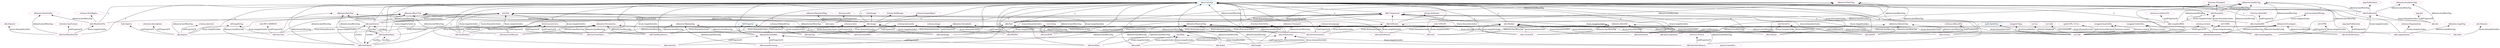 digraph G {
  rankdir=BT
  node[height=.3]
"http://www.w3.org/1999/02/22-rdf-syntax-ns#Property" [fillcolor="#1f77b4" color="#1f77b4" label="rdf:Property"]
"http://w3id.org/oseg/ont/okh#Module" [fillcolor="#1f77b4" color="#1f77b4" label="okh:Module"]
"http://w3id.org/oseg/ont/okh#Software" [fillcolor="#1f77b4" color="#1f77b4" label="okh:Software"]
"http://schema.org/ImageObject" [fillcolor="#1f77b4" color="#1f77b4" label="schema:ImageObject"]
"http://purl.org/dc/terms/SizeOrDuration" [fillcolor="#1f77b4" color="#1f77b4" label="dcterms:SizeOrDur..."]
"http://schema.org/TextDigitalDocument" [fillcolor="#1f77b4" color="#1f77b4" label="schema:TextDigita..."]
"http://w3id.org/oseg/ont/okh#ManifestFile" [fillcolor="#1f77b4" color="#1f77b4" label="okh:ManifestFile"]
"http://xmlns.com/foaf/0.1/Image" [fillcolor="#1f77b4" color="#1f77b4" label="foaf:Image"]
"http://ns.nature.com/terms/Publication" [fillcolor="#1f77b4" color="#1f77b4" label="npg:Publication"]
"http://w3id.org/oseg/ont/okh#Image" [fillcolor="#1f77b4" color="#1f77b4" label="okh:Image"]
"http://w3id.org/oseg/ont/okh#Dimensions" [fillcolor="#1f77b4" color="#1f77b4" label="okh:Dimensions"]
"http://w3id.org/oseg/ont/okh#Component" [fillcolor="#1f77b4" color="#1f77b4" label="okh:Component"]
"http://w3id.org/oseg/ont/okh#Part" [fillcolor="#1f77b4" color="#1f77b4" label="okh:Part"]
"http://spdx.org/rdf/terms#SpdxItem" [fillcolor="#1f77b4" color="#1f77b4" label="spdx:SpdxItem"]
"http://purl.org/dc/dcmitype/Software" [fillcolor="#1f77b4" color="#1f77b4" label="dctype:Software"]
"http://purl.org/dc/terms/Standard" [fillcolor="#1f77b4" color="#1f77b4" label="dcterms:Standard"]
"http://purl.org/dc/dcmitype/StillImage" [fillcolor="#1f77b4" color="#1f77b4" label="dctype:StillImage"]
"http://w3id.org/oseg/ont/okh#Standard" [fillcolor="#1f77b4" color="#1f77b4" label="okh:Standard"]
"http://w3id.org/oseg/ont/okh#Publication" [fillcolor="#1f77b4" color="#1f77b4" label="okh:Publication"]
"http://www.w3.org/2004/02/skos/core#Concept" [fillcolor="#1f77b4" color="#1f77b4" label="skos:Concept"]
"http://w3id.org/oseg/ont/ods#File" [fillcolor="#1f77b4" color="#1f77b4" label="ods:File"]
"http://w3id.org/oseg/ont/okh#Part" [fillcolor="#e377c2" color="#e377c2" label="okh:Part"]
"http://w3id.org/oseg/ont/okh#forkOf" [fillcolor="#e377c2" color="#e377c2" label="okh:forkOf"]
"http://w3id.org/oseg/ont/1.1.0/okh" [fillcolor="#e377c2" color="#e377c2" label="ns1:okh"]
"http://w3id.org/oseg/ont/okh#depicts" [fillcolor="#e377c2" color="#e377c2" label="okh:depicts"]
"http://purl.org/dc/terms/instructionalMethod" [fillcolor="#e377c2" color="#e377c2" label="dcterms:instructi..."]
"http://w3id.org/oseg/ont/okh#Image" [fillcolor="#e377c2" color="#e377c2" label="okh:Image"]
"http://w3id.org/oseg/ont/okh#hasContributionGuide" [fillcolor="#e377c2" color="#e377c2" label="okh:hasContributi..."]
"http://w3id.org/oseg/ont/ods#File" [fillcolor="#e377c2" color="#e377c2" label="ods:File"]
"http://w3id.org/oseg/ont/okhmeta#PhysicalTag" [fillcolor="#e377c2" color="#e377c2" label="okhmeta:PhysicalTag"]
"http://w3id.org/oseg/ont/okh#Publication" [fillcolor="#e377c2" color="#e377c2" label="okh:Publication"]
"http://w3id.org/oseg/ont/okhmeta#PartsTag" [fillcolor="#e377c2" color="#e377c2" label="okhmeta:PartsTag"]
"http://w3id.org/oseg/ont/okh#compliesWith" [fillcolor="#e377c2" color="#e377c2" label="okh:compliesWith"]
"http://w3id.org/oseg/ont/okh#documentationLanguage" [fillcolor="#e377c2" color="#e377c2" label="okh:documentation..."]
"http://w3id.org/oseg/ont/okh#width" [fillcolor="#e377c2" color="#e377c2" label="okh:width"]
"http://w3id.org/oseg/ont/okh#Component" [fillcolor="#e377c2" color="#e377c2" label="okh:Component"]
"http://schema.org/keywords" [fillcolor="#e377c2" color="#e377c2" label="schema:keywords"]
"http://schema.org/TextDigitalDocument" [fillcolor="#e377c2" color="#e377c2" label="schema:TextDigita..."]
"http://w3id.org/oseg/ont/okhmeta#BasicTag" [fillcolor="#e377c2" color="#e377c2" label="okhmeta:BasicTag"]
"http://w3id.org/oseg/ont/okh#hasPublication" [fillcolor="#e377c2" color="#e377c2" label="okh:hasPublication"]
"http://w3id.org/oseg/ont/okh#technologyReadinessLevel" [fillcolor="#e377c2" color="#e377c2" label="okh:technologyRea..."]
"http://w3id.org/oseg/ont/okh#Module" [fillcolor="#e377c2" color="#e377c2" label="okh:Module"]
"http://data.epo.org/linked-data/def/patent/classificationIPCInventive" [fillcolor="#e377c2" color="#e377c2" label="patent:classifica..."]
"http://w3id.org/oseg/ont/okh#hasExport" [fillcolor="#e377c2" color="#e377c2" label="okh:hasExport"]
"http://w3id.org/oseg/ont/okh" [fillcolor="#e377c2" color="#e377c2" label="ns2:okh"]
"http://purl.org/dc/terms/format" [fillcolor="#e377c2" color="#e377c2" label="dcterms:format"]
"http://w3id.org/oseg/ont/okh#versionOf" [fillcolor="#e377c2" color="#e377c2" label="okh:versionOf"]
"http://w3id.org/oseg/ont/okh#attestation" [fillcolor="#e377c2" color="#e377c2" label="okh:attestation"]
"http://w3id.org/oseg/ont/okh#fillsSlot" [fillcolor="#e377c2" color="#e377c2" label="okh:fillsSlot"]
"http://w3id.org/oseg/ont/okh#version" [fillcolor="#e377c2" color="#e377c2" label="okh:version"]
"http://w3id.org/oseg/ont/okh#material" [fillcolor="#e377c2" color="#e377c2" label="okh:material"]
"http://w3id.org/oseg/ont/okh#organization" [fillcolor="#e377c2" color="#e377c2" label="okh:organization"]
"http://ns.nature.com/terms/doi" [fillcolor="#e377c2" color="#e377c2" label="npg:doi"]
"http://w3id.org/oseg/ont/okh#tsdc" [fillcolor="#e377c2" color="#e377c2" label="okh:tsdc"]
"http://w3id.org/oseg/ont/okh#hasUserManual" [fillcolor="#e377c2" color="#e377c2" label="okh:hasUserManual"]
"http://w3id.org/oseg/ont/okh#hasImage" [fillcolor="#e377c2" color="#e377c2" label="okh:hasImage"]
"http://w3id.org/oseg/ont/okhmeta#QualityTag" [fillcolor="#e377c2" color="#e377c2" label="okhmeta:QualityTag"]
"http://w3id.org/oseg/ont/okh#hasManufacturingInstructions" [fillcolor="#e377c2" color="#e377c2" label="okh:hasManufactur..."]
"http://ns.nature.com/terms/hasPublication" [fillcolor="#e377c2" color="#e377c2" label="npg:hasPublication"]
"http://w3id.org/oseg/ont/okhmeta#IdentificationTag" [fillcolor="#e377c2" color="#e377c2" label="okhmeta:Identific..."]
"http://www.w3.org/2001/XMLSchema#float" [fillcolor="#e377c2" color="#e377c2" label="xsd:float"]
"http://w3id.org/oseg/ont/okh#Dimensions" [fillcolor="#e377c2" color="#e377c2" label="okh:Dimensions"]
"http://w3id.org/oseg/ont/okh#hasComponent" [fillcolor="#e377c2" color="#e377c2" label="okh:hasComponent"]
"http://w3id.org/oseg/ont/okhmeta#MakingTag" [fillcolor="#e377c2" color="#e377c2" label="okhmeta:MakingTag"]
"http://w3id.org/oseg/ont/okh#function" [fillcolor="#e377c2" color="#e377c2" label="okh:function"]
"http://w3id.org/oseg/ont/okh#functionalMetadata" [fillcolor="#e377c2" color="#e377c2" label="okh:functionalMet..."]
"http://w3id.org/oseg/ont/okh#hasBoM" [fillcolor="#e377c2" color="#e377c2" label="okh:hasBoM"]
"http://w3id.org/oseg/ont/okh#productionMetadata" [fillcolor="#e377c2" color="#e377c2" label="okh:productionMet..."]
"http://spdx.org/licenses/GPL-3.0-or-later" [fillcolor="#e377c2" color="#e377c2" label="spdxl:GPL-3.0-or-..."]
"http://w3id.org/oseg/ont/okh#release" [fillcolor="#e377c2" color="#e377c2" label="okh:release"]
"http://w3id.org/oseg/ont/okh#hasReadme" [fillcolor="#e377c2" color="#e377c2" label="okh:hasReadme"]
"http://w3id.org/oseg/ont/okh#Software" [fillcolor="#e377c2" color="#e377c2" label="okh:Software"]
"http://w3id.org/oseg/ont/otrl#OTRL" [fillcolor="#e377c2" color="#e377c2" label="otrl:OTRL"]
"http://w3id.org/oseg/ont/okh#hasAuxiliary" [fillcolor="#e377c2" color="#e377c2" label="okh:hasAuxiliary"]
"http://w3id.org/oseg/ont/tsdc/core#OHTsDC" [fillcolor="#e377c2" color="#e377c2" label="tsdc:OHTsDC"]
"http://w3id.org/oseg/ont/okhmeta#ExtendedInfoTag" [fillcolor="#e377c2" color="#e377c2" label="okhmeta:ExtendedI..."]
"http://w3id.org/oseg/ont/okh#hasSoftware" [fillcolor="#e377c2" color="#e377c2" label="okh:hasSoftware"]
"http://w3id.org/oseg/ont/okh#documentationReadinessLevel" [fillcolor="#e377c2" color="#e377c2" label="okh:documentation..."]
"http://w3id.org/oseg/ont/okh#hasTag" [fillcolor="#e377c2" color="#e377c2" label="okh:hasTag"]
"http://purl.org/dc/terms/description" [fillcolor="#e377c2" color="#e377c2" label="dcterms:description"]
"http://w3id.org/oseg/ont/okhmeta#LegalTag" [fillcolor="#e377c2" color="#e377c2" label="okhmeta:LegalTag"]
"http://w3id.org/oseg/ont/okh#Standard" [fillcolor="#e377c2" color="#e377c2" label="okh:Standard"]
"http://w3id.org/oseg/ont/oseg-profiles#martinHaeuer" [fillcolor="#e377c2" color="#e377c2" label="osegprof:martinHa..."]
"http://w3id.org/oseg/ont/okh#hasMass" [fillcolor="#e377c2" color="#e377c2" label="okh:hasMass"]
"http://w3id.org/oseg/ont/okh#ManifestFile" [fillcolor="#e377c2" color="#e377c2" label="okh:ManifestFile"]
"http://purl.org/dc/terms/conformsTo" [fillcolor="#e377c2" color="#e377c2" label="dcterms:conformsTo"]
"http://w3id.org/oseg/ont/okh#hasOuterDimensions" [fillcolor="#e377c2" color="#e377c2" label="okh:hasOuterDimen..."]
"http://w3id.org/oseg/ont/ods#FetchUrl" [fillcolor="#e377c2" color="#e377c2" label="ods:FetchUrl"]
"http://schema.org/inLanguage" [fillcolor="#e377c2" color="#e377c2" label="schema:inLanguage"]
"http://w3id.org/oseg/ont/okh#depth" [fillcolor="#e377c2" color="#e377c2" label="okh:depth"]
"http://w3id.org/oseg/ont/okhmeta#AcademicTag" [fillcolor="#e377c2" color="#e377c2" label="okhmeta:AcademicTag"]
"http://w3id.org/oseg/ont/okhmeta#DevelopmentTag" [fillcolor="#e377c2" color="#e377c2" label="okhmeta:Developme..."]
"http://www.w3.org/2001/XMLSchema#string" [fillcolor="#e377c2" color="#e377c2" label="xsd:string"]
"http://w3id.org/oseg/ont/okhmeta#DocumentationTag" [fillcolor="#e377c2" color="#e377c2" label="okhmeta:Documenta..."]
"http://w3id.org/oseg/ont/okh#doi" [fillcolor="#e377c2" color="#e377c2" label="okh:doi"]
"http://w3id.org/oseg/ont/okh#Dataset" [fillcolor="#e377c2" color="#e377c2" label="okh:Dataset"]
"http://purl.org/dc/dcmitype/StillImage" [fillcolor="#e377c2" color="#e377c2" label="dctype:StillImage"]
"http://purl.org/dc/terms/Standard" [fillcolor="#e377c2" color="#e377c2" label="dcterms:Standard"]
"http://schema.org/abstract" [fillcolor="#e377c2" color="#e377c2" label="schema:abstract"]
"http://w3id.org/oseg/ont/okh#hasSource" [fillcolor="#e377c2" color="#e377c2" label="okh:hasSource"]
"http://w3id.org/oseg/ont/okh#okhv" [fillcolor="#e377c2" color="#e377c2" label="okh:okhv"]
"http://w3id.org/oseg/ont/okh#height" [fillcolor="#e377c2" color="#e377c2" label="okh:height"]
"http://w3id.org/oseg/ont/okh#hasManifestFile" [fillcolor="#e377c2" color="#e377c2" label="okh:hasManifestFile"]
"http://schema.org/version" [fillcolor="#e377c2" color="#e377c2" label="schema:version"]
"http://xmlns.com/foaf/0.1/depicts" [fillcolor="#e377c2" color="#e377c2" label="foaf:depicts"]
"http://w3id.org/oseg/ont/okh#name" [fillcolor="#e377c2" color="#e377c2" label="okh:name"]
"http://ns.nature.com/terms/Publication" [fillcolor="#e377c2" color="#e377c2" label="npg:Publication"]
"http://purl.org/dc/terms/title" [fillcolor="#e377c2" color="#e377c2" label="dcterms:title"]
"http://www.w3.org/2001/XMLSchema#normalizedString" [fillcolor="#e377c2" color="#e377c2" label="xsd:normalizedString"]
"http://w3id.org/oseg/ont/okhmeta#HistoryTag" [fillcolor="#e377c2" color="#e377c2" label="okhmeta:HistoryTag"]
"http://w3id.org/oseg/ont/oseg-profiles#Iopa" [fillcolor="#e377c2" color="#e377c2" label="osegprof:Iopa"]
"http://w3id.org/oseg/ont/okhmeta#RequiredTag" [fillcolor="#e377c2" color="#e377c2" label="okhmeta:RequiredTag"]
"http://id.loc.gov/vocabulary/iso639-1/en" [fillcolor="#e377c2" color="#e377c2" label="ns3:en"]
"http://schema.org/ImageObject" [fillcolor="#e377c2" color="#e377c2" label="schema:ImageObject"]
"http://w3id.org/oseg/ont/okhmeta#DataTag" [fillcolor="#e377c2" color="#e377c2" label="okhmeta:DataTag"]
"http://purl.org/dc/dcmitype/Software" [fillcolor="#e377c2" color="#e377c2" label="dctype:Software"]
"http://schema.org/DefinedTerm" [fillcolor="#e377c2" color="#e377c2" label="schema:DefinedTerm"]
"http://w3id.org/oseg/ont/otrl#ODRL" [fillcolor="#e377c2" color="#e377c2" label="otrl:ODRL"]
"http://schema.org/Organization" [fillcolor="#e377c2" color="#e377c2" label="schema:Organization"]
"http://www.w3.org/1999/02/22-rdf-syntax-ns#langString" [fillcolor="#e377c2" color="#e377c2" label="rdf:langString"]
"http://w3id.org/oseg/ont/ods#Dataset" [fillcolor="#e377c2" color="#e377c2" label="ods:Dataset"]
"http://purl.org/dc/terms/identifier" [fillcolor="#e377c2" color="#e377c2" label="dcterms:identifier"]
"http://w3id.org/oseg/ont/okh#manufacturingProcess" [fillcolor="#e377c2" color="#e377c2" label="okh:manufacturing..."]
"http://xmlns.com/foaf/0.1/Image" [fillcolor="#e377c2" color="#e377c2" label="foaf:Image"]
"http://w3id.org/oseg/ont/okh#standardID" [fillcolor="#e377c2" color="#e377c2" label="okh:standardID"]
"http://schema.org/image" [fillcolor="#e377c2" color="#e377c2" label="schema:image"]
"http://schema.org/value" [fillcolor="#e377c2" color="#e377c2" label="schema:value"]
"http://w3id.org/oseg/ont/oseg-profiles#robinVobruba" [fillcolor="#e377c2" color="#e377c2" label="osegprof:robinVob..."]
"http://purl.org/dc/terms/SizeOrDuration" [fillcolor="#e377c2" color="#e377c2" label="dcterms:SizeOrDur..."]
"http://w3id.org/oseg/ont/okhmeta#TransportationTag" [fillcolor="#e377c2" color="#e377c2" label="okhmeta:Transport..."]
"http://schema.org/isBasedOn" [fillcolor="#e377c2" color="#e377c2" label="schema:isBasedOn"]
"http://purl.org/dc/terms/hasFormat" [fillcolor="#e377c2" color="#e377c2" label="dcterms:hasFormat"]
"http://w3id.org/oseg/ont/okhmeta#DataGatheringTag" [fillcolor="#e377c2" color="#e377c2" label="okhmeta:DataGathe..."]
"http://purl.obolibrary.org/obo/BFO_0000016" [fillcolor="#e377c2" color="#e377c2" label="obo:BFO_0000016"]
  "http://w3id.org/oseg/ont/okh#forkOf" -> "http://www.w3.org/2004/02/skos/core#Concept" [label="a"]
  "http://w3id.org/oseg/ont/okh" -> "http://w3id.org/oseg/ont/1.1.0/okh" [label="owl:versionIRI"]
  "http://w3id.org/oseg/ont/okh#depicts" -> "http://www.w3.org/2004/02/skos/core#Concept" [label="a"]
  "http://w3id.org/oseg/ont/okh#hasContributionGuide" -> "http://purl.org/dc/terms/instructionalMethod" [label="subPropertyOf"]
  "http://w3id.org/oseg/ont/okh#fillsSlot" -> "http://w3id.org/oseg/ont/okh#Image" [label="dcam:domainIncludes"]
  "http://w3id.org/oseg/ont/okh#ManifestFile" -> "http://w3id.org/oseg/ont/ods#File" [label=""]
  "http://w3id.org/oseg/ont/okh#Dimensions" -> "http://w3id.org/oseg/ont/okhmeta#PhysicalTag" [label="okhmeta:hasMetaTag"]
  "http://w3id.org/oseg/ont/okh#width" -> "http://w3id.org/oseg/ont/okhmeta#PhysicalTag" [label="okhmeta:hasMetaTag"]
  "http://w3id.org/oseg/ont/okh#doi" -> "http://w3id.org/oseg/ont/okh#Publication" [label="dcam:domainIncludes"]
  "http://w3id.org/oseg/ont/okh#Part" -> "http://w3id.org/oseg/ont/okhmeta#PartsTag" [label="okhmeta:hasMetaTag"]
  "http://w3id.org/oseg/ont/okh#compliesWith" -> "http://www.w3.org/2004/02/skos/core#Concept" [label="a"]
  "http://w3id.org/oseg/ont/okh#documentationLanguage" -> "http://www.w3.org/2004/02/skos/core#Concept" [label="a"]
  "http://w3id.org/oseg/ont/okh#hasComponent" -> "http://w3id.org/oseg/ont/okh#Component" [label="dcam:rangeIncludes"]
  "http://w3id.org/oseg/ont/okh#hasAuxiliary" -> "http://w3id.org/oseg/ont/ods#File" [label="dcam:rangeIncludes"]
  "http://w3id.org/oseg/ont/okh#fillsSlot" -> "http://schema.org/keywords" [label="subPropertyOf"]
  "http://w3id.org/oseg/ont/okh#ManifestFile" -> "http://schema.org/TextDigitalDocument" [label=""]
  "http://w3id.org/oseg/ont/okh#hasAuxiliary" -> "http://w3id.org/oseg/ont/okh#Component" [label="dcam:domainIncludes"]
  "http://w3id.org/oseg/ont/okh#hasBoM" -> "http://w3id.org/oseg/ont/okhmeta#PartsTag" [label="okhmeta:hasMetaTag"]
  "http://w3id.org/oseg/ont/okh" -> "http://w3id.org/oseg/ont/okh#Part" [label="void:rootResource"]
  "http://w3id.org/oseg/ont/okh#hasImage" -> "http://w3id.org/oseg/ont/okhmeta#BasicTag" [label="okhmeta:hasMetaTag"]
  "http://w3id.org/oseg/ont/okh#technologyReadinessLevel" -> "http://www.w3.org/2004/02/skos/core#Concept" [label="a"]
  "http://w3id.org/oseg/ont/okh#versionOf" -> "http://w3id.org/oseg/ont/okh#Module" [label="dcam:domainIncludes"]
  "http://w3id.org/oseg/ont/okh#hasAuxiliary" -> "http://w3id.org/oseg/ont/okh#hasExport" [label="seeAlso"]
  "http://w3id.org/oseg/ont/okh#hasContributionGuide" -> "http://w3id.org/oseg/ont/okh#Module" [label="dcam:domainIncludes"]
  "http://w3id.org/oseg/ont/okh#hasOuterDimensions" -> "http://purl.org/dc/terms/format" [label="subPropertyOf"]
  "http://w3id.org/oseg/ont/okh#versionOf" -> "http://www.w3.org/2004/02/skos/core#Concept" [label="a"]
  "http://w3id.org/oseg/ont/okh" -> "http://purl.org/dc/terms/Standard" [label="a"]
  "http://w3id.org/oseg/ont/okh#fillsSlot" -> "http://www.w3.org/2004/02/skos/core#Concept" [label="a"]
  "http://w3id.org/oseg/ont/okh#version" -> "http://www.w3.org/2004/02/skos/core#Concept" [label="a"]
  "http://w3id.org/oseg/ont/okh#material" -> "http://www.w3.org/2004/02/skos/core#Concept" [label="a"]
  "http://w3id.org/oseg/ont/okh#doi" -> "http://ns.nature.com/terms/doi" [label="subPropertyOf"]
  "http://w3id.org/oseg/ont/okh#compliesWith" -> "http://w3id.org/oseg/ont/okhmeta#QualityTag" [label="okhmeta:hasMetaTag"]
  "http://w3id.org/oseg/ont/okh#hasManufacturingInstructions" -> "http://www.w3.org/2004/02/skos/core#Concept" [label="a"]
  "http://w3id.org/oseg/ont/okh#hasPublication" -> "http://ns.nature.com/terms/hasPublication" [label="subPropertyOf"]
  "http://w3id.org/oseg/ont/okh#hasManufacturingInstructions" -> "http://purl.org/dc/terms/instructionalMethod" [label="subPropertyOf"]
  "http://w3id.org/oseg/ont/okh#height" -> "http://www.w3.org/2001/XMLSchema#float" [label="dcam:rangeIncludes"]
  "http://w3id.org/oseg/ont/okh#documentationLanguage" -> "http://w3id.org/oseg/ont/okh#Part" [label="dcam:domainIncludes"]
  "http://w3id.org/oseg/ont/okh#width" -> "http://w3id.org/oseg/ont/okh#Dimensions" [label="dcam:domainIncludes"]
  "http://w3id.org/oseg/ont/okh#technologyReadinessLevel" -> "http://w3id.org/oseg/ont/okh#Module" [label="dcam:domainIncludes"]
  "http://w3id.org/oseg/ont/okh#Standard" -> "http://w3id.org/oseg/ont/okhmeta#QualityTag" [label="okhmeta:hasMetaTag"]
  "http://w3id.org/oseg/ont/okh#hasComponent" -> "http://w3id.org/oseg/ont/okh#Module" [label="dcam:domainIncludes"]
  "http://w3id.org/oseg/ont/okh#hasExport" -> "http://w3id.org/oseg/ont/okhmeta#BasicTag" [label="okhmeta:hasMetaTag"]
  "http://w3id.org/oseg/ont/okh#hasReadme" -> "http://purl.org/dc/terms/instructionalMethod" [label="subPropertyOf"]
  "http://w3id.org/oseg/ont/okh#hasUserManual" -> "http://w3id.org/oseg/ont/okh#Module" [label="dcam:domainIncludes"]
  "http://w3id.org/oseg/ont/okh#hasComponent" -> "http://www.w3.org/2004/02/skos/core#Concept" [label="a"]
  "http://w3id.org/oseg/ont/okh#hasUserManual" -> "http://purl.org/dc/terms/instructionalMethod" [label="subPropertyOf"]
  "http://w3id.org/oseg/ont/okh#version" -> "http://w3id.org/oseg/ont/okh#Module" [label="dcam:domainIncludes"]
  "http://w3id.org/oseg/ont/okh#attestation" -> "http://w3id.org/oseg/ont/ods#File" [label="dcam:rangeIncludes"]
  "http://w3id.org/oseg/ont/okh#function" -> "http://www.w3.org/2004/02/skos/core#Concept" [label="a"]
  "http://w3id.org/oseg/ont/okh#forkOf" -> "http://w3id.org/oseg/ont/okh#Component" [label="dcam:domainIncludes"]
  "http://w3id.org/oseg/ont/okh#functionalMetadata" -> "http://www.w3.org/2004/02/skos/core#Concept" [label="a"]
  "http://w3id.org/oseg/ont/okh#hasManufacturingInstructions" -> "http://w3id.org/oseg/ont/okh#Module" [label="dcam:domainIncludes"]
  "http://w3id.org/oseg/ont/okh#material" -> "http://w3id.org/oseg/ont/okh#productionMetadata" [label="subPropertyOf"]
  "http://w3id.org/oseg/ont/okh" -> "http://spdx.org/licenses/GPL-3.0-or-later" [label="spdx:licenseDeclared"]
  "http://w3id.org/oseg/ont/okh#forkOf" -> "http://w3id.org/oseg/ont/okhmeta#IdentificationTag" [label="okhmeta:hasMetaTag"]
  "http://w3id.org/oseg/ont/okh#hasReadme" -> "http://www.w3.org/2004/02/skos/core#Concept" [label="a"]
  "http://w3id.org/oseg/ont/okh#documentationLanguage" -> "http://w3id.org/oseg/ont/okh#Software" [label="dcam:domainIncludes"]
  "http://w3id.org/oseg/ont/okh#Dimensions" -> "http://www.w3.org/2004/02/skos/core#Concept" [label="a"]
  "http://w3id.org/oseg/ont/okh#documentationReadinessLevel" -> "http://w3id.org/oseg/ont/okh#Module" [label="dcam:domainIncludes"]
  "http://w3id.org/oseg/ont/okh#Publication" -> "http://w3id.org/oseg/ont/okhmeta#QualityTag" [label="okhmeta:hasMetaTag"]
  "http://w3id.org/oseg/ont/okh#technologyReadinessLevel" -> "http://w3id.org/oseg/ont/otrl#OTRL" [label="dcam:rangeIncludes"]
  "http://w3id.org/oseg/ont/okh#hasAuxiliary" -> "http://www.w3.org/2004/02/skos/core#Concept" [label="a"]
  "http://w3id.org/oseg/ont/okh#hasOuterDimensions" -> "http://w3id.org/oseg/ont/okh#Dimensions" [label="dcam:rangeIncludes"]
  "http://w3id.org/oseg/ont/okh#productionMetadata" -> "http://www.w3.org/2004/02/skos/core#Concept" [label="a"]
  "http://w3id.org/oseg/ont/okh#tsdc" -> "http://w3id.org/oseg/ont/tsdc/core#OHTsDC" [label="dcam:rangeIncludes"]
  "http://w3id.org/oseg/ont/okh#tsdc" -> "http://w3id.org/oseg/ont/okhmeta#ExtendedInfoTag" [label="okhmeta:hasMetaTag"]
  "http://w3id.org/oseg/ont/okh#Image" -> "http://w3id.org/oseg/ont/okhmeta#BasicTag" [label="okhmeta:hasMetaTag"]
  "http://w3id.org/oseg/ont/okh#documentationReadinessLevel" -> "http://www.w3.org/2004/02/skos/core#Concept" [label="a"]
  "http://w3id.org/oseg/ont/okh#depicts" -> "http://purl.org/dc/terms/description" [label="subPropertyOf"]
  "http://w3id.org/oseg/ont/okh#function" -> "http://w3id.org/oseg/ont/okh#Module" [label="dcam:domainIncludes"]
  "http://w3id.org/oseg/ont/okh#organization" -> "http://w3id.org/oseg/ont/okhmeta#LegalTag" [label="okhmeta:hasMetaTag"]
  "http://w3id.org/oseg/ont/okh#functionalMetadata" -> "http://w3id.org/oseg/ont/okh#Module" [label="dcam:domainIncludes"]
  "http://w3id.org/oseg/ont/okh#compliesWith" -> "http://w3id.org/oseg/ont/okh#Standard" [label="dcam:rangeIncludes"]
  "http://w3id.org/oseg/ont/okh" -> "http://w3id.org/oseg/ont/oseg-profiles#martinHaeuer" [label="dcterms:creator"]
  "http://w3id.org/oseg/ont/okh#Software" -> "http://w3id.org/oseg/ont/okh#Component" [label=""]
  "http://w3id.org/oseg/ont/okh#hasManifestFile" -> "http://w3id.org/oseg/ont/okh#ManifestFile" [label="dcam:rangeIncludes"]
  "http://w3id.org/oseg/ont/okh#compliesWith" -> "http://purl.org/dc/terms/conformsTo" [label="subPropertyOf"]
  "http://w3id.org/oseg/ont/okh#release" -> "http://w3id.org/oseg/ont/ods#FetchUrl" [label="dcam:rangeIncludes"]
  "http://w3id.org/oseg/ont/okh#productionMetadata" -> "http://w3id.org/oseg/ont/okh#Module" [label="dcam:domainIncludes"]
  "http://w3id.org/oseg/ont/okh#width" -> "http://www.w3.org/2004/02/skos/core#Concept" [label="a"]
  "http://w3id.org/oseg/ont/okh#name" -> "http://w3id.org/oseg/ont/okhmeta#BasicTag" [label="okhmeta:hasMetaTag"]
  "http://w3id.org/oseg/ont/okh#hasMass" -> "http://w3id.org/oseg/ont/okhmeta#PhysicalTag" [label="okhmeta:hasMetaTag"]
  "http://w3id.org/oseg/ont/okh#hasUserManual" -> "http://w3id.org/oseg/ont/ods#File" [label="dcam:rangeIncludes"]
  "http://w3id.org/oseg/ont/okh#documentationLanguage" -> "http://schema.org/inLanguage" [label="subPropertyOf"]
  "http://w3id.org/oseg/ont/okh#hasComponent" -> "http://w3id.org/oseg/ont/ods#FetchUrl" [label="dcam:rangeIncludes"]
  "http://w3id.org/oseg/ont/okh#doi" -> "http://w3id.org/oseg/ont/okhmeta#AcademicTag" [label="okhmeta:hasMetaTag"]
  "http://w3id.org/oseg/ont/okh#technologyReadinessLevel" -> "http://w3id.org/oseg/ont/okhmeta#DevelopmentTag" [label="okhmeta:hasMetaTag"]
  "http://w3id.org/oseg/ont/okh#versionOf" -> "http://w3id.org/oseg/ont/okhmeta#IdentificationTag" [label="okhmeta:hasMetaTag"]
  "http://w3id.org/oseg/ont/okh#fillsSlot" -> "http://www.w3.org/2001/XMLSchema#string" [label="dcam:rangeIncludes"]
  "http://w3id.org/oseg/ont/okh#width" -> "http://www.w3.org/2001/XMLSchema#float" [label="dcam:rangeIncludes"]
  "http://w3id.org/oseg/ont/okh#hasContributionGuide" -> "http://w3id.org/oseg/ont/okhmeta#DocumentationTag" [label="okhmeta:hasMetaTag"]
  "http://w3id.org/oseg/ont/okh#hasManufacturingInstructions" -> "http://w3id.org/oseg/ont/ods#File" [label="dcam:rangeIncludes"]
  "http://w3id.org/oseg/ont/okh#hasSoftware" -> "http://w3id.org/oseg/ont/okh#Module" [label="dcam:domainIncludes"]
  "http://w3id.org/oseg/ont/okh#attestation" -> "http://w3id.org/oseg/ont/okh#Module" [label="dcam:domainIncludes"]
  "http://w3id.org/oseg/ont/okh#hasContributionGuide" -> "http://www.w3.org/2004/02/skos/core#Concept" [label="a"]
  "http://w3id.org/oseg/ont/okh#attestation" -> "http://www.w3.org/2004/02/skos/core#Concept" [label="a"]
  "http://w3id.org/oseg/ont/okh#depth" -> "http://w3id.org/oseg/ont/okhmeta#PhysicalTag" [label="okhmeta:hasMetaTag"]
  "http://w3id.org/oseg/ont/okh#hasReadme" -> "http://w3id.org/oseg/ont/ods#File" [label="dcam:rangeIncludes"]
  "http://w3id.org/oseg/ont/okh#standardID" -> "http://w3id.org/oseg/ont/okhmeta#QualityTag" [label="okhmeta:hasMetaTag"]
  "http://w3id.org/oseg/ont/okh#hasManifestFile" -> "http://w3id.org/oseg/ont/okh#Dataset" [label="dcam:domainIncludes"]
  "http://w3id.org/oseg/ont/okh#hasExport" -> "http://w3id.org/oseg/ont/ods#File" [label="dcam:rangeIncludes"]
  "http://w3id.org/oseg/ont/okh#hasSource" -> "http://w3id.org/oseg/ont/okhmeta#BasicTag" [label="okhmeta:hasMetaTag"]
  "http://w3id.org/oseg/ont/okh#Image" -> "http://purl.org/dc/dcmitype/StillImage" [label=""]
  "http://w3id.org/oseg/ont/okh#hasOuterDimensions" -> "http://w3id.org/oseg/ont/okh#productionMetadata" [label="subPropertyOf"]
  "http://w3id.org/oseg/ont/okh#productionMetadata" -> "http://w3id.org/oseg/ont/okh#Part" [label="dcam:domainIncludes"]
  "http://w3id.org/oseg/ont/okh#Software" -> "http://www.w3.org/2004/02/skos/core#Concept" [label="a"]
  "http://w3id.org/oseg/ont/okh#hasTag" -> "http://w3id.org/oseg/ont/okh#Image" [label="dcam:domainIncludes"]
  "http://w3id.org/oseg/ont/okh#Standard" -> "http://purl.org/dc/terms/Standard" [label=""]
  "http://w3id.org/oseg/ont/okh#Component" -> "http://w3id.org/oseg/ont/okhmeta#PartsTag" [label="okhmeta:hasMetaTag"]
  "http://w3id.org/oseg/ont/okh#hasManufacturingInstructions" -> "http://w3id.org/oseg/ont/okhmeta#DocumentationTag" [label="okhmeta:hasMetaTag"]
  "http://w3id.org/oseg/ont/okh#hasOuterDimensions" -> "http://w3id.org/oseg/ont/okhmeta#PhysicalTag" [label="okhmeta:hasMetaTag"]
  "http://w3id.org/oseg/ont/okh#depicts" -> "http://schema.org/abstract" [label="subPropertyOf"]
  "http://w3id.org/oseg/ont/okh#release" -> "http://w3id.org/oseg/ont/okh#Module" [label="dcam:domainIncludes"]
  "http://w3id.org/oseg/ont/okh#functionalMetadata" -> "http://www.w3.org/1999/02/22-rdf-syntax-ns#Property" [label="a"]
  "http://w3id.org/oseg/ont/okh#release" -> "http://www.w3.org/2004/02/skos/core#Concept" [label="a"]
  "http://w3id.org/oseg/ont/okh#hasPublication" -> "http://www.w3.org/2004/02/skos/core#Concept" [label="a"]
  "http://w3id.org/oseg/ont/okh#hasReadme" -> "http://w3id.org/oseg/ont/okhmeta#DocumentationTag" [label="okhmeta:hasMetaTag"]
  "http://w3id.org/oseg/ont/okh#hasUserManual" -> "http://w3id.org/oseg/ont/okhmeta#DocumentationTag" [label="okhmeta:hasMetaTag"]
  "http://w3id.org/oseg/ont/okh#organization" -> "http://www.w3.org/2004/02/skos/core#Concept" [label="a"]
  "http://w3id.org/oseg/ont/okh#okhv" -> "http://schema.org/version" [label="subPropertyOf"]
  "http://w3id.org/oseg/ont/okh#tsdc" -> "http://www.w3.org/2004/02/skos/core#Concept" [label="a"]
  "http://w3id.org/oseg/ont/okh#hasUserManual" -> "http://www.w3.org/2004/02/skos/core#Concept" [label="a"]
  "http://w3id.org/oseg/ont/okh#hasImage" -> "http://www.w3.org/2004/02/skos/core#Concept" [label="a"]
  "http://w3id.org/oseg/ont/okh#depicts" -> "http://xmlns.com/foaf/0.1/depicts" [label="subPropertyOf"]
  "http://w3id.org/oseg/ont/okh#productionMetadata" -> "http://www.w3.org/1999/02/22-rdf-syntax-ns#Property" [label="a"]
  "http://w3id.org/oseg/ont/okh#height" -> "http://w3id.org/oseg/ont/okhmeta#PhysicalTag" [label="okhmeta:hasMetaTag"]
  "http://w3id.org/oseg/ont/okh#hasSource" -> "http://w3id.org/oseg/ont/okh#hasAuxiliary" [label="seeAlso"]
  "http://w3id.org/oseg/ont/okh#depth" -> "http://w3id.org/oseg/ont/okh#Dimensions" [label="dcam:domainIncludes"]
  "http://w3id.org/oseg/ont/okh#hasSoftware" -> "http://w3id.org/oseg/ont/okh#Software" [label="dcam:rangeIncludes"]
  "http://w3id.org/oseg/ont/okh#technologyReadinessLevel" -> "http://w3id.org/oseg/ont/okhmeta#QualityTag" [label="okhmeta:hasMetaTag"]
  "http://w3id.org/oseg/ont/okh#hasPublication" -> "http://w3id.org/oseg/ont/okh#Module" [label="dcam:domainIncludes"]
  "http://w3id.org/oseg/ont/okh#versionOf" -> "http://w3id.org/oseg/ont/okh#Module" [label="dcam:rangeIncludes"]
  "http://w3id.org/oseg/ont/okh" -> "http://w3id.org/oseg/ont/okh#Module" [label="void:rootResource"]
  "http://w3id.org/oseg/ont/okh#Publication" -> "http://w3id.org/oseg/ont/okhmeta#AcademicTag" [label="okhmeta:hasMetaTag"]
  "http://w3id.org/oseg/ont/okh#hasMass" -> "http://www.w3.org/2004/02/skos/core#Concept" [label="a"]
  "http://w3id.org/oseg/ont/okh#Publication" -> "http://ns.nature.com/terms/Publication" [label=""]
  "http://w3id.org/oseg/ont/okh#hasReadme" -> "http://w3id.org/oseg/ont/okh#Module" [label="dcam:domainIncludes"]
  "http://w3id.org/oseg/ont/okh#hasTag" -> "http://schema.org/keywords" [label="subPropertyOf"]
  "http://w3id.org/oseg/ont/okh#hasPublication" -> "http://w3id.org/oseg/ont/okh#Publication" [label="dcam:rangeIncludes"]
  "http://w3id.org/oseg/ont/okh#name" -> "http://purl.org/dc/terms/title" [label="subPropertyOf"]
  "http://w3id.org/oseg/ont/okh#standardID" -> "http://www.w3.org/2001/XMLSchema#normalizedString" [label="dcam:rangeIncludes"]
  "http://w3id.org/oseg/ont/okh#organization" -> "http://w3id.org/oseg/ont/okh#Module" [label="dcam:domainIncludes"]
  "http://w3id.org/oseg/ont/okh#forkOf" -> "http://w3id.org/oseg/ont/okhmeta#HistoryTag" [label="okhmeta:hasMetaTag"]
  "http://w3id.org/oseg/ont/okh#manufacturingProcess" -> "http://w3id.org/oseg/ont/okhmeta#MakingTag" [label="okhmeta:hasMetaTag"]
  "http://w3id.org/oseg/ont/okh#hasBoM" -> "http://www.w3.org/2004/02/skos/core#Concept" [label="a"]
  "http://w3id.org/oseg/ont/okh" -> "http://w3id.org/oseg/ont/oseg-profiles#Iopa" [label="dcterms:publisher"]
  "http://w3id.org/oseg/ont/okh#name" -> "http://w3id.org/oseg/ont/okhmeta#RequiredTag" [label="okhmeta:hasMetaTag"]
  "http://w3id.org/oseg/ont/okh" -> "http://id.loc.gov/vocabulary/iso639-1/en" [label="dcterms:language"]
  "http://w3id.org/oseg/ont/okh#depicts" -> "http://w3id.org/oseg/ont/okhmeta#BasicTag" [label="okhmeta:hasMetaTag"]
  "http://w3id.org/oseg/ont/okh#Image" -> "http://schema.org/ImageObject" [label=""]
  "http://w3id.org/oseg/ont/okh#depth" -> "http://www.w3.org/2004/02/skos/core#Concept" [label="a"]
  "http://w3id.org/oseg/ont/okh#hasExport" -> "http://w3id.org/oseg/ont/okh#hasAuxiliary" [label="seeAlso"]
  "http://w3id.org/oseg/ont/okh#Part" -> "http://www.w3.org/2004/02/skos/core#Concept" [label="a"]
  "http://w3id.org/oseg/ont/okh#hasBoM" -> "http://w3id.org/oseg/ont/okhmeta#DataTag" [label="okhmeta:hasMetaTag"]
  "http://w3id.org/oseg/ont/okh#hasMass" -> "http://w3id.org/oseg/ont/okh#productionMetadata" [label="subPropertyOf"]
  "http://w3id.org/oseg/ont/okh#Software" -> "http://purl.org/dc/dcmitype/Software" [label=""]
  "http://w3id.org/oseg/ont/okh#attestation" -> "http://w3id.org/oseg/ont/okhmeta#DevelopmentTag" [label="okhmeta:hasMetaTag"]
  "http://w3id.org/oseg/ont/okh#depicts" -> "http://w3id.org/oseg/ont/okh#Image" [label="dcam:domainIncludes"]
  "http://w3id.org/oseg/ont/okh#Module" -> "http://w3id.org/oseg/ont/okh#Component" [label=""]
  "http://w3id.org/oseg/ont/okh#Software" -> "http://w3id.org/oseg/ont/okhmeta#PartsTag" [label="okhmeta:hasMetaTag"]
  "http://w3id.org/oseg/ont/okh#hasSoftware" -> "http://www.w3.org/2004/02/skos/core#Concept" [label="a"]
  "http://w3id.org/oseg/ont/okh#hasTag" -> "http://www.w3.org/2004/02/skos/core#Concept" [label="a"]
  "http://w3id.org/oseg/ont/okh#hasBoM" -> "http://w3id.org/oseg/ont/okh#Module" [label="dcam:domainIncludes"]
  "http://w3id.org/oseg/ont/okh#doi" -> "http://www.w3.org/2004/02/skos/core#Concept" [label="a"]
  "http://w3id.org/oseg/ont/okh#hasSource" -> "http://w3id.org/oseg/ont/ods#File" [label="dcam:rangeIncludes"]
  "http://w3id.org/oseg/ont/okh#depth" -> "http://www.w3.org/2001/XMLSchema#float" [label="dcam:rangeIncludes"]
  "http://w3id.org/oseg/ont/okh#hasManufacturingInstructions" -> "http://w3id.org/oseg/ont/okh#Part" [label="dcam:domainIncludes"]
  "http://w3id.org/oseg/ont/okh#hasTag" -> "http://schema.org/DefinedTerm" [label="dcam:rangeIncludes"]
  "http://w3id.org/oseg/ont/okh#release" -> "http://w3id.org/oseg/ont/okh#Software" [label="dcam:domainIncludes"]
  "http://w3id.org/oseg/ont/okh#height" -> "http://w3id.org/oseg/ont/okh#Dimensions" [label="dcam:domainIncludes"]
  "http://w3id.org/oseg/ont/okh#documentationReadinessLevel" -> "http://w3id.org/oseg/ont/otrl#ODRL" [label="dcam:rangeIncludes"]
  "http://w3id.org/oseg/ont/okh#hasExport" -> "http://w3id.org/oseg/ont/okh#hasSource" [label="seeAlso"]
  "http://w3id.org/oseg/ont/okh#organization" -> "http://schema.org/Organization" [label="dcam:rangeIncludes"]
  "http://w3id.org/oseg/ont/okh#Image" -> "http://www.w3.org/2004/02/skos/core#Concept" [label="a"]
  "http://w3id.org/oseg/ont/okh#hasOuterDimensions" -> "http://www.w3.org/2004/02/skos/core#Concept" [label="a"]
  "http://w3id.org/oseg/ont/okh#documentationReadinessLevel" -> "http://w3id.org/oseg/ont/okhmeta#QualityTag" [label="okhmeta:hasMetaTag"]
  "http://w3id.org/oseg/ont/okh#depicts" -> "http://www.w3.org/1999/02/22-rdf-syntax-ns#langString" [label="dcam:rangeIncludes"]
  "http://w3id.org/oseg/ont/okh#okhv" -> "http://w3id.org/oseg/ont/ods#Dataset" [label="dcam:domainIncludes"]
  "http://w3id.org/oseg/ont/okh#version" -> "http://w3id.org/oseg/ont/okhmeta#IdentificationTag" [label="okhmeta:hasMetaTag"]
  "http://w3id.org/oseg/ont/okh#standardID" -> "http://purl.org/dc/terms/identifier" [label="subPropertyOf"]
  "http://w3id.org/oseg/ont/okh#hasComponent" -> "http://w3id.org/oseg/ont/okhmeta#PartsTag" [label="okhmeta:hasMetaTag"]
  "http://w3id.org/oseg/ont/okh#manufacturingProcess" -> "http://w3id.org/oseg/ont/okh#productionMetadata" [label="subPropertyOf"]
  "http://w3id.org/oseg/ont/okh#versionOf" -> "http://w3id.org/oseg/ont/okhmeta#HistoryTag" [label="okhmeta:hasMetaTag"]
  "http://w3id.org/oseg/ont/okh#Image" -> "http://xmlns.com/foaf/0.1/Image" [label=""]
  "http://w3id.org/oseg/ont/okh#hasPublication" -> "http://w3id.org/oseg/ont/okhmeta#DevelopmentTag" [label="okhmeta:hasMetaTag"]
  "http://w3id.org/oseg/ont/okh#version" -> "http://w3id.org/oseg/ont/okhmeta#HistoryTag" [label="okhmeta:hasMetaTag"]
  "http://w3id.org/oseg/ont/okh#Module" -> "http://www.w3.org/2004/02/skos/core#Concept" [label="a"]
  "http://w3id.org/oseg/ont/okh#hasSource" -> "http://w3id.org/oseg/ont/okh#Component" [label="dcam:domainIncludes"]
  "http://w3id.org/oseg/ont/okh#tsdc" -> "http://w3id.org/oseg/ont/okh#Component" [label="dcam:domainIncludes"]
  "http://w3id.org/oseg/ont/okh#hasImage" -> "http://w3id.org/oseg/ont/okh#Component" [label="dcam:domainIncludes"]
  "http://w3id.org/oseg/ont/okh#documentationLanguage" -> "http://w3id.org/oseg/ont/okh#Module" [label="dcam:domainIncludes"]
  "http://w3id.org/oseg/ont/okh#height" -> "http://www.w3.org/2004/02/skos/core#Concept" [label="a"]
  "http://w3id.org/oseg/ont/okh#tsdc" -> "http://w3id.org/oseg/ont/okhmeta#IdentificationTag" [label="okhmeta:hasMetaTag"]
  "http://w3id.org/oseg/ont/okh#hasSource" -> "http://w3id.org/oseg/ont/okh#hasExport" [label="seeAlso"]
  "http://w3id.org/oseg/ont/okh#hasImage" -> "http://schema.org/image" [label="subPropertyOf"]
  "http://w3id.org/oseg/ont/okh#Standard" -> "http://www.w3.org/2004/02/skos/core#Concept" [label="a"]
  "http://w3id.org/oseg/ont/okh#functionalMetadata" -> "http://schema.org/value" [label="subPropertyOf"]
  "http://w3id.org/oseg/ont/okh#standardID" -> "http://w3id.org/oseg/ont/okh#Standard" [label="dcam:domainIncludes"]
  "http://w3id.org/oseg/ont/okh#Image" -> "http://w3id.org/oseg/ont/ods#File" [label=""]
  "http://w3id.org/oseg/ont/okh#hasReadme" -> "http://w3id.org/oseg/ont/okhmeta#BasicTag" [label="okhmeta:hasMetaTag"]
  "http://w3id.org/oseg/ont/okh#Part" -> "http://w3id.org/oseg/ont/okh#Component" [label=""]
  "http://w3id.org/oseg/ont/okh#hasBoM" -> "http://w3id.org/oseg/ont/ods#File" [label="dcam:rangeIncludes"]
  "http://w3id.org/oseg/ont/okh#hasManufacturingInstructions" -> "http://w3id.org/oseg/ont/okhmeta#MakingTag" [label="okhmeta:hasMetaTag"]
  "http://w3id.org/oseg/ont/okh#hasImage" -> "http://w3id.org/oseg/ont/okh#Image" [label="dcam:rangeIncludes"]
  "http://w3id.org/oseg/ont/okh#attestation" -> "http://w3id.org/oseg/ont/okhmeta#QualityTag" [label="okhmeta:hasMetaTag"]
  "http://w3id.org/oseg/ont/okh#function" -> "http://w3id.org/oseg/ont/okhmeta#BasicTag" [label="okhmeta:hasMetaTag"]
  "http://w3id.org/oseg/ont/okh#hasExport" -> "http://w3id.org/oseg/ont/okh#Component" [label="dcam:domainIncludes"]
  "http://w3id.org/oseg/ont/okh#hasContributionGuide" -> "http://w3id.org/oseg/ont/okhmeta#ExtendedInfoTag" [label="okhmeta:hasMetaTag"]
  "http://w3id.org/oseg/ont/okh#documentationReadinessLevel" -> "http://w3id.org/oseg/ont/okhmeta#DevelopmentTag" [label="okhmeta:hasMetaTag"]
  "http://w3id.org/oseg/ont/okh#productionMetadata" -> "http://schema.org/value" [label="subPropertyOf"]
  "http://w3id.org/oseg/ont/okh#function" -> "http://www.w3.org/1999/02/22-rdf-syntax-ns#langString" [label="dcam:rangeIncludes"]
  "http://w3id.org/oseg/ont/okh#hasSource" -> "http://www.w3.org/2004/02/skos/core#Concept" [label="a"]
  "http://w3id.org/oseg/ont/okh" -> "http://w3id.org/oseg/ont/oseg-profiles#robinVobruba" [label="schema:creator"]
  "http://w3id.org/oseg/ont/okh#Dimensions" -> "http://purl.org/dc/terms/SizeOrDuration" [label=""]
  "http://w3id.org/oseg/ont/okh#Dimensions" -> "http://w3id.org/oseg/ont/okhmeta#TransportationTag" [label="okhmeta:hasMetaTag"]
  "http://w3id.org/oseg/ont/okh#Publication" -> "http://www.w3.org/2004/02/skos/core#Concept" [label="a"]
  "http://w3id.org/oseg/ont/okh#hasSource" -> "http://w3id.org/oseg/ont/okhmeta#DataTag" [label="okhmeta:hasMetaTag"]
  "http://w3id.org/oseg/ont/okh#ManifestFile" -> "http://www.w3.org/2004/02/skos/core#Concept" [label="a"]
  "http://w3id.org/oseg/ont/okh#hasManifestFile" -> "http://www.w3.org/2004/02/skos/core#Concept" [label="a"]
  "http://w3id.org/oseg/ont/okh#forkOf" -> "http://schema.org/isBasedOn" [label="subPropertyOf"]
  "http://w3id.org/oseg/ont/okh#hasManifestFile" -> "http://purl.org/dc/terms/hasFormat" [label="subPropertyOf"]
  "http://w3id.org/oseg/ont/okh" -> "http://w3id.org/oseg/ont/oseg-profiles#robinVobruba" [label="dcterms:creator"]
  "http://w3id.org/oseg/ont/okh#forkOf" -> "http://w3id.org/oseg/ont/okh#Component" [label="dcam:rangeIncludes"]
  "http://w3id.org/oseg/ont/okh#name" -> "http://w3id.org/oseg/ont/okh#Component" [label="dcam:domainIncludes"]
  "http://w3id.org/oseg/ont/okh#hasContributionGuide" -> "http://w3id.org/oseg/ont/ods#File" [label="dcam:rangeIncludes"]
  "http://w3id.org/oseg/ont/okh#productionMetadata" -> "http://w3id.org/oseg/ont/okhmeta#MakingTag" [label="okhmeta:hasMetaTag"]
  "http://w3id.org/oseg/ont/okh#hasExport" -> "http://www.w3.org/2004/02/skos/core#Concept" [label="a"]
  "http://w3id.org/oseg/ont/okh#hasAuxiliary" -> "http://w3id.org/oseg/ont/okhmeta#DataTag" [label="okhmeta:hasMetaTag"]
  "http://w3id.org/oseg/ont/okh#Module" -> "http://w3id.org/oseg/ont/okhmeta#PartsTag" [label="okhmeta:hasMetaTag"]
  "http://w3id.org/oseg/ont/okh" -> "http://w3id.org/oseg/ont/oseg-profiles#martinHaeuer" [label="schema:creator"]
  "http://w3id.org/oseg/ont/okh#version" -> "http://schema.org/version" [label="subPropertyOf"]
  "http://w3id.org/oseg/ont/okh#material" -> "http://w3id.org/oseg/ont/okhmeta#PhysicalTag" [label="okhmeta:hasMetaTag"]
  "http://w3id.org/oseg/ont/okh#hasExport" -> "http://w3id.org/oseg/ont/okhmeta#DataTag" [label="okhmeta:hasMetaTag"]
  "http://w3id.org/oseg/ont/okh#ManifestFile" -> "http://w3id.org/oseg/ont/okhmeta#DataGatheringTag" [label="okhmeta:hasMetaTag"]
  "http://w3id.org/oseg/ont/okh#hasManifestFile" -> "http://w3id.org/oseg/ont/okhmeta#DataGatheringTag" [label="okhmeta:hasMetaTag"]
  "http://w3id.org/oseg/ont/okh#manufacturingProcess" -> "http://www.w3.org/2004/02/skos/core#Concept" [label="a"]
  "http://w3id.org/oseg/ont/okh#Component" -> "http://www.w3.org/2004/02/skos/core#Concept" [label="a"]
  "http://w3id.org/oseg/ont/okh" -> "http://spdx.org/rdf/terms#SpdxItem" [label="a"]
  "http://w3id.org/oseg/ont/okh#compliesWith" -> "http://w3id.org/oseg/ont/okh#Component" [label="dcam:domainIncludes"]
  "http://w3id.org/oseg/ont/okh#hasAuxiliary" -> "http://w3id.org/oseg/ont/okh#hasSource" [label="seeAlso"]
  "http://w3id.org/oseg/ont/okh#function" -> "http://purl.obolibrary.org/obo/BFO_0000016" [label="subPropertyOf"]
  "http://w3id.org/oseg/ont/okh#documentationLanguage" -> "http://w3id.org/oseg/ont/okhmeta#DocumentationTag" [label="okhmeta:hasMetaTag"]
  "http://w3id.org/oseg/ont/okh#hasMass" -> "http://www.w3.org/2001/XMLSchema#float" [label="dcam:rangeIncludes"]
  "http://w3id.org/oseg/ont/okh#standardID" -> "http://www.w3.org/2004/02/skos/core#Concept" [label="a"]
}
